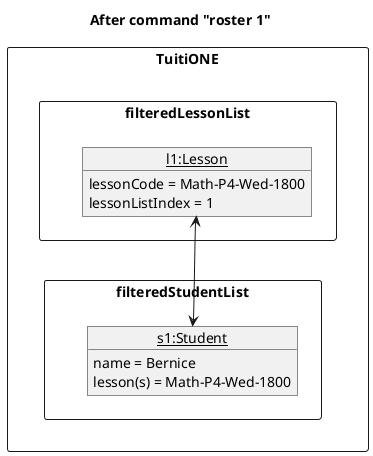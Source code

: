 @startuml
'https://plantuml.com/object-diagram

title After command "roster 1"

package TuitiONE <<rectangle>> {

    package filteredLessonList <<rectangle>> {
        object "<u>l1:Lesson" as Lesson1 {
        lessonCode = Math-P4-Wed-1800
        lessonListIndex = 1
        }
    }

    package filteredStudentList <<rectangle>> {
        object "<u>s1:Student" as Student1 {
        name = Bernice
        lesson(s) = Math-P4-Wed-1800
        }
    }
}

filteredStudentList -[hidden]up-> filteredLessonList

Lesson1 <--> Student1

@end
